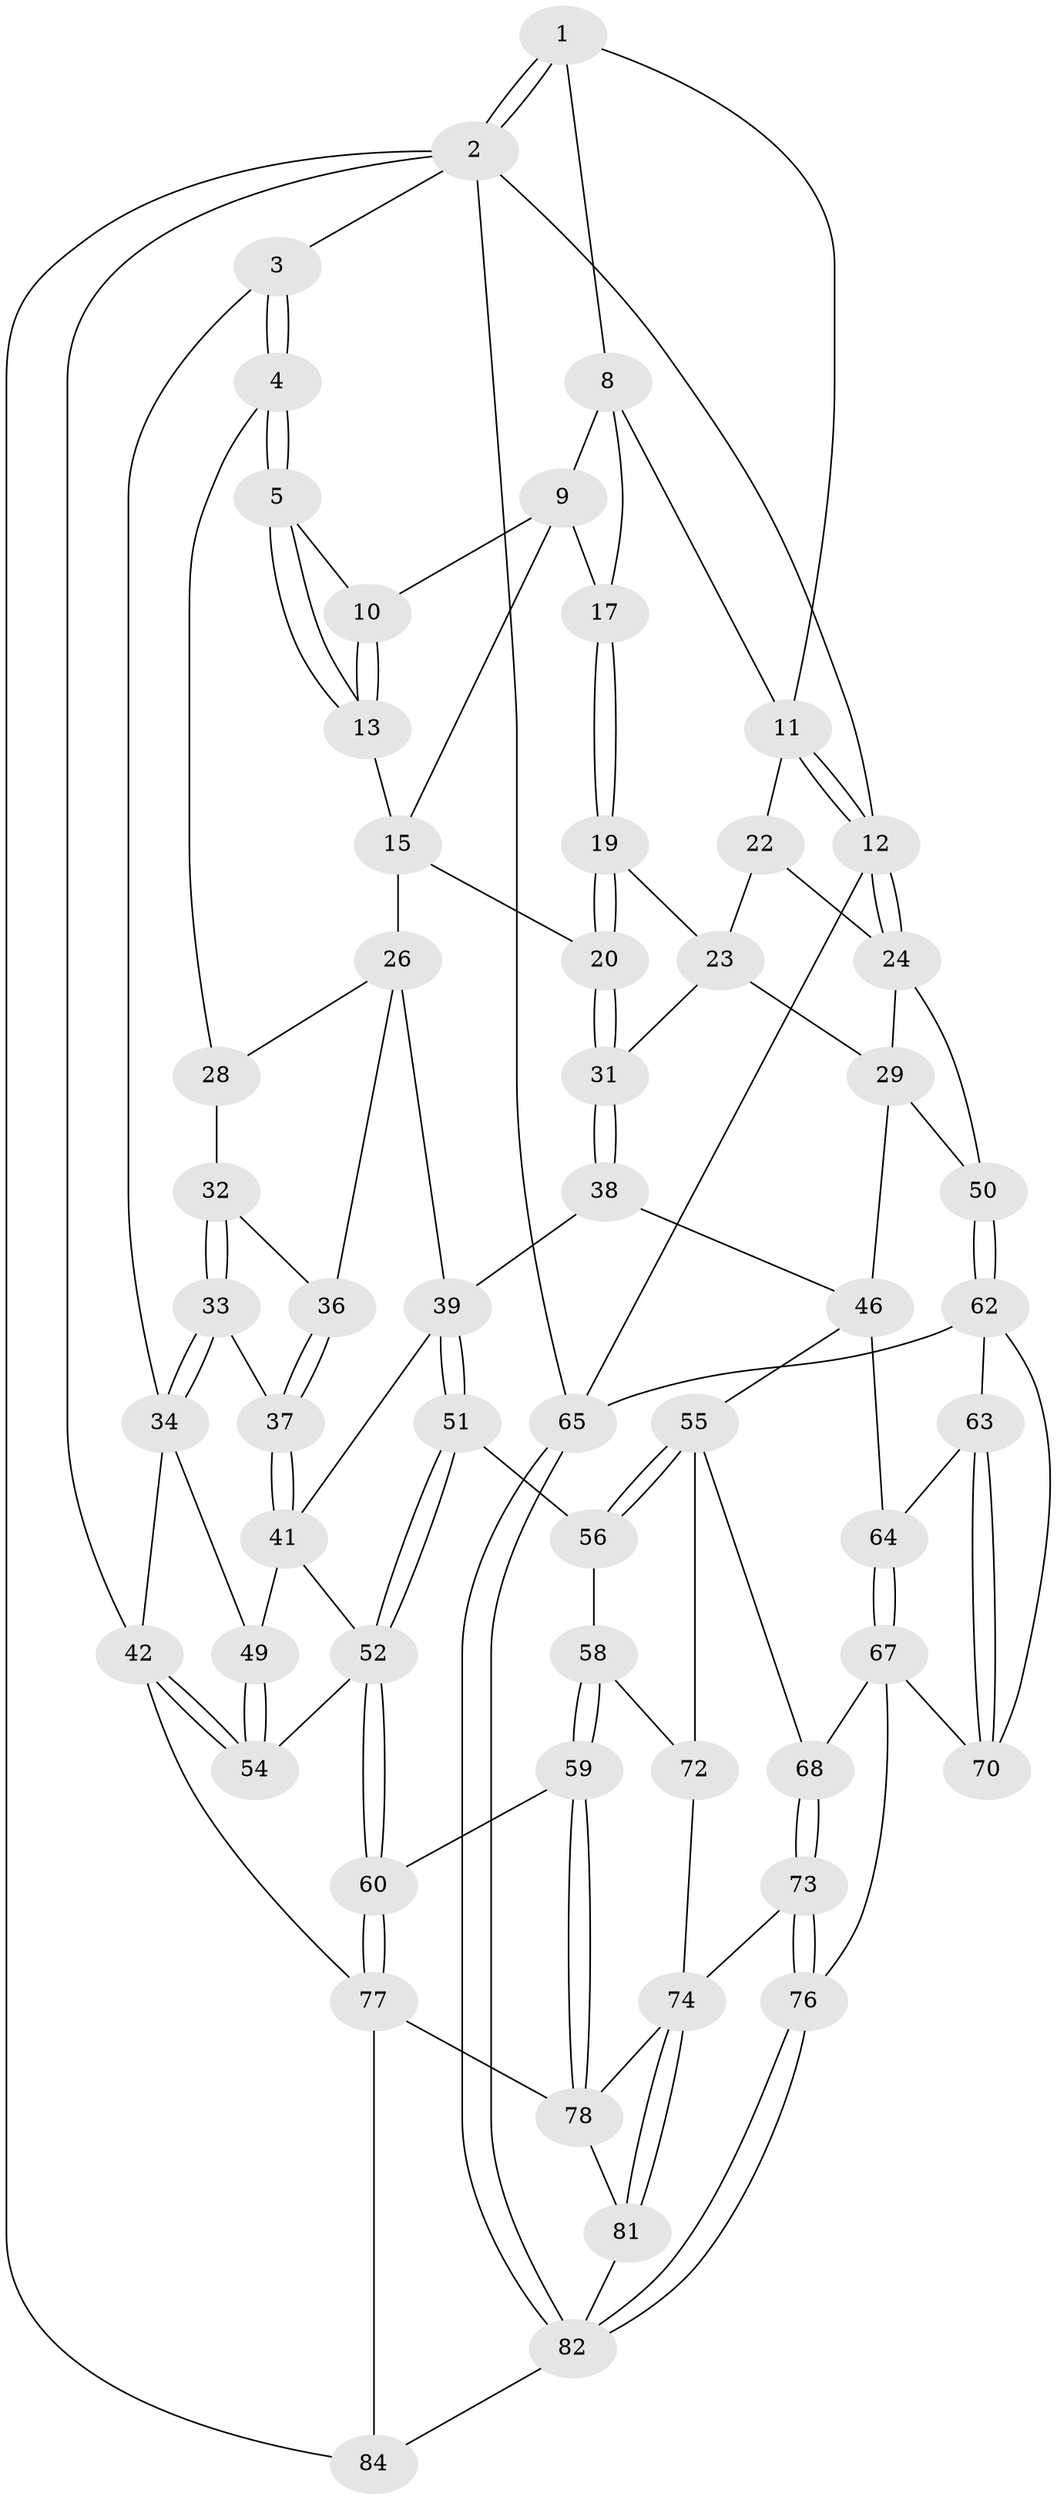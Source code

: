 // Generated by graph-tools (version 1.1) at 2025/24/03/03/25 07:24:32]
// undirected, 58 vertices, 132 edges
graph export_dot {
graph [start="1"]
  node [color=gray90,style=filled];
  1 [pos="+0.48979009696644404+0",super="+7"];
  2 [pos="+0+0",super="+44"];
  3 [pos="+0+0"];
  4 [pos="+0.2367879263894397+0.19289486861420227"];
  5 [pos="+0.30503654625993365+0.18203194699931916",super="+6"];
  8 [pos="+0.7043328753345787+0.04469464620480096",super="+16"];
  9 [pos="+0.615889137432767+0.08561481638138649",super="+14"];
  10 [pos="+0.5058091387909315+0.041653885719506976"];
  11 [pos="+1+0",super="+18"];
  12 [pos="+1+0"];
  13 [pos="+0.45079862616421695+0.1938123579720911"];
  15 [pos="+0.4937692586429776+0.2169079250039464",super="+21"];
  17 [pos="+0.7258427711835347+0.19874529177937275"];
  19 [pos="+0.6480724627280057+0.3130591670295618"];
  20 [pos="+0.591979662521927+0.36441994358642865"];
  22 [pos="+0.8717097008488275+0.2271943468930382"];
  23 [pos="+0.8148938852997537+0.3245641722225084",super="+30"];
  24 [pos="+1+0.29629157799476125",super="+25"];
  26 [pos="+0.3268795610935371+0.4385369634812997",super="+27"];
  28 [pos="+0.24342678712437982+0.28834728661013187"];
  29 [pos="+0.8327828243526584+0.4681800906182426",super="+45"];
  31 [pos="+0.6128954146258946+0.4105058395449097"];
  32 [pos="+0.09816669944237882+0.41523915662337757"];
  33 [pos="+0.05525238421499096+0.4352287760922935"];
  34 [pos="+0+0.45310590983963445",super="+35"];
  36 [pos="+0.16568334552756842+0.4819173890912059"];
  37 [pos="+0.1458192896379402+0.5330187196634537"];
  38 [pos="+0.5844697535458752+0.574550001924057"];
  39 [pos="+0.33312040075386634+0.5102530189478491",super="+40"];
  41 [pos="+0.15519034943354867+0.596917866468364",super="+48"];
  42 [pos="+0+1",super="+43"];
  46 [pos="+0.8315386971133361+0.6525722795044461",super="+47"];
  49 [pos="+0.014317397999046364+0.546626500974622"];
  50 [pos="+1+0.5132218753651137"];
  51 [pos="+0.35239386943474943+0.647443545490452"];
  52 [pos="+0.24990038772053833+0.743389558012664",super="+53"];
  54 [pos="+0.01056471474476118+0.8022804834664254"];
  55 [pos="+0.6003985724595227+0.6596025013200784",super="+69"];
  56 [pos="+0.46850493471369303+0.6828757772633663",super="+57"];
  58 [pos="+0.3917353856948931+0.8197301364046292",super="+61"];
  59 [pos="+0.37393002255843116+0.8422531653547337"];
  60 [pos="+0.28454802538092977+0.81206389236824"];
  62 [pos="+1+0.6780577091006978",super="+66"];
  63 [pos="+0.903601235270576+0.7015114854369261"];
  64 [pos="+0.8338555867709286+0.6585077060731288"];
  65 [pos="+1+1"];
  67 [pos="+0.8255200029464473+0.7661160817266266",super="+71"];
  68 [pos="+0.7095768326928006+0.8119558324130896"];
  70 [pos="+1+0.9595463403045414"];
  72 [pos="+0.5749487693189955+0.8008207798937657"];
  73 [pos="+0.7186868516190756+0.8676877160921785"];
  74 [pos="+0.5705410846317556+0.8881562512943599",super="+75"];
  76 [pos="+0.7943905241992747+0.9197271763376162"];
  77 [pos="+0.2565720629200769+0.8620126733650981",super="+80"];
  78 [pos="+0.38993840351130665+0.8681509735969832",super="+79"];
  81 [pos="+0.5960339088129992+1"];
  82 [pos="+0.6465239980230447+1",super="+83"];
  84 [pos="+0.16422305305557486+1"];
  1 -- 2;
  1 -- 2;
  1 -- 8;
  1 -- 11;
  2 -- 3;
  2 -- 12;
  2 -- 65;
  2 -- 42;
  2 -- 84;
  3 -- 4;
  3 -- 4;
  3 -- 34;
  4 -- 5;
  4 -- 5;
  4 -- 28;
  5 -- 13;
  5 -- 13;
  5 -- 10;
  8 -- 9;
  8 -- 17;
  8 -- 11;
  9 -- 10;
  9 -- 17;
  9 -- 15;
  10 -- 13;
  10 -- 13;
  11 -- 12;
  11 -- 12;
  11 -- 22;
  12 -- 24;
  12 -- 24;
  12 -- 65;
  13 -- 15;
  15 -- 26;
  15 -- 20;
  17 -- 19;
  17 -- 19;
  19 -- 20;
  19 -- 20;
  19 -- 23;
  20 -- 31;
  20 -- 31;
  22 -- 23;
  22 -- 24;
  23 -- 31;
  23 -- 29;
  24 -- 50;
  24 -- 29;
  26 -- 28;
  26 -- 36;
  26 -- 39;
  28 -- 32;
  29 -- 50;
  29 -- 46;
  31 -- 38;
  31 -- 38;
  32 -- 33;
  32 -- 33;
  32 -- 36;
  33 -- 34;
  33 -- 34;
  33 -- 37;
  34 -- 49;
  34 -- 42;
  36 -- 37;
  36 -- 37;
  37 -- 41;
  37 -- 41;
  38 -- 39;
  38 -- 46;
  39 -- 51;
  39 -- 51;
  39 -- 41;
  41 -- 52;
  41 -- 49;
  42 -- 54;
  42 -- 54;
  42 -- 77;
  46 -- 64;
  46 -- 55;
  49 -- 54;
  49 -- 54;
  50 -- 62;
  50 -- 62;
  51 -- 52;
  51 -- 52;
  51 -- 56;
  52 -- 60;
  52 -- 60;
  52 -- 54;
  55 -- 56;
  55 -- 56;
  55 -- 72;
  55 -- 68;
  56 -- 58 [weight=2];
  58 -- 59;
  58 -- 59;
  58 -- 72;
  59 -- 60;
  59 -- 78;
  59 -- 78;
  60 -- 77;
  60 -- 77;
  62 -- 63;
  62 -- 65;
  62 -- 70;
  63 -- 64;
  63 -- 70;
  63 -- 70;
  64 -- 67;
  64 -- 67;
  65 -- 82;
  65 -- 82;
  67 -- 68;
  67 -- 76;
  67 -- 70;
  68 -- 73;
  68 -- 73;
  72 -- 74;
  73 -- 74;
  73 -- 76;
  73 -- 76;
  74 -- 81;
  74 -- 81;
  74 -- 78;
  76 -- 82;
  76 -- 82;
  77 -- 84;
  77 -- 78;
  78 -- 81;
  81 -- 82;
  82 -- 84;
}
